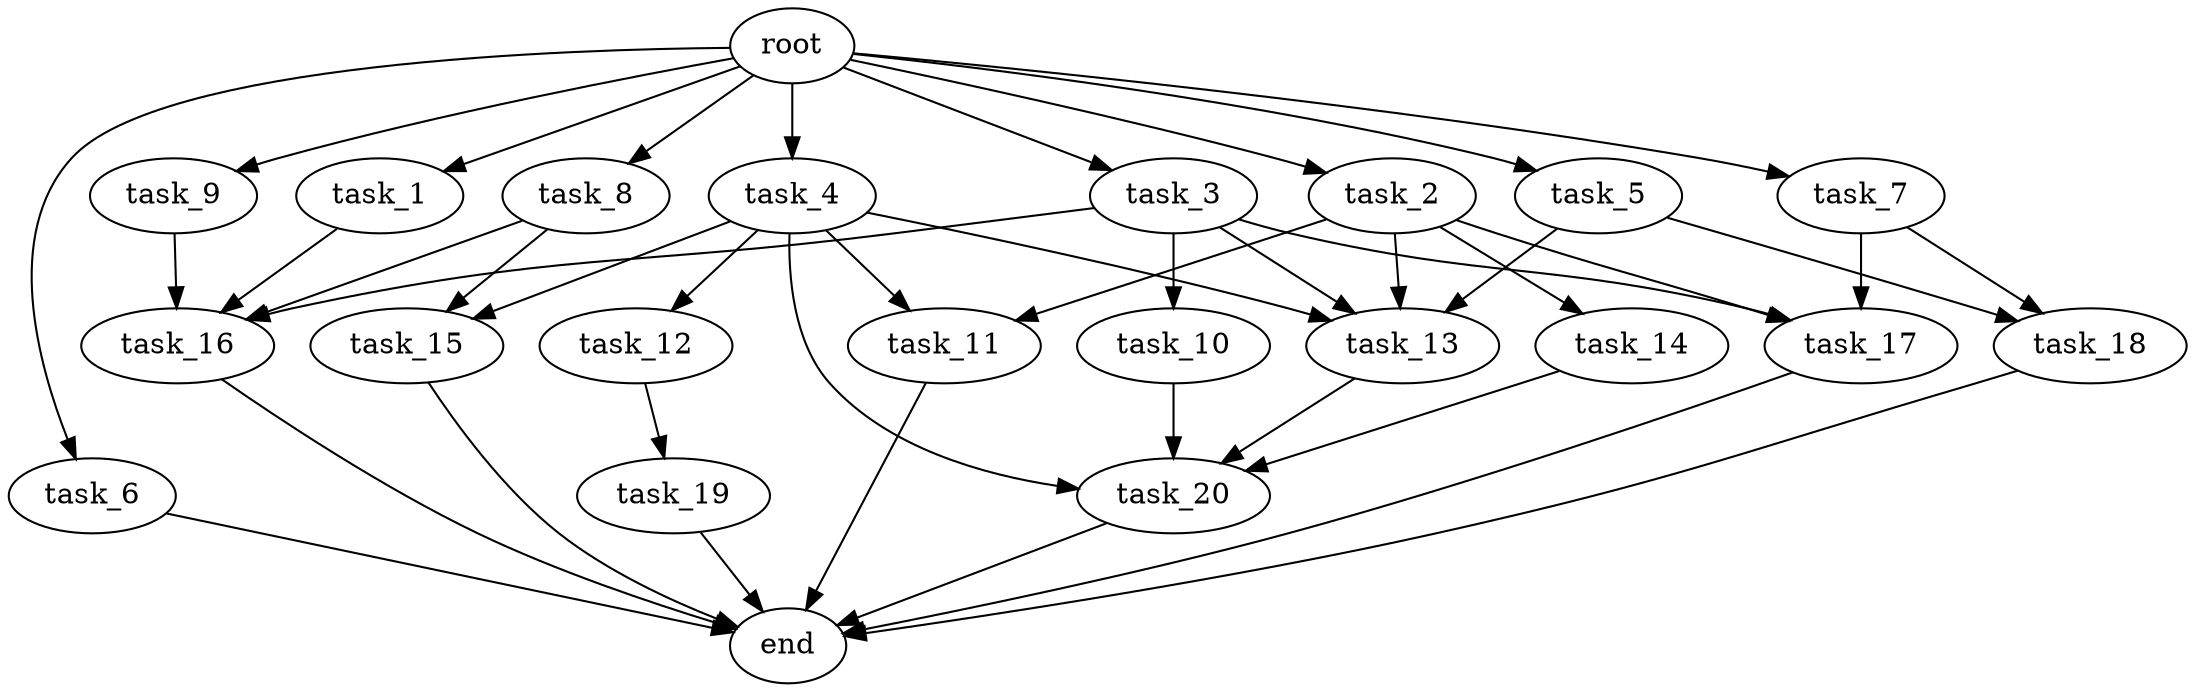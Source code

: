 digraph G {
  root [size="0.000000e+00"];
  task_1 [size="3.210049e+09"];
  task_2 [size="9.159408e+09"];
  task_3 [size="9.449932e+09"];
  task_4 [size="3.859373e+09"];
  task_5 [size="5.402833e+09"];
  task_6 [size="2.829007e+09"];
  task_7 [size="9.113448e+09"];
  task_8 [size="8.221269e+09"];
  task_9 [size="3.750205e+09"];
  task_10 [size="8.028365e+09"];
  task_11 [size="4.456123e+09"];
  task_12 [size="4.394728e+08"];
  task_13 [size="8.982918e+09"];
  task_14 [size="1.925931e+09"];
  task_15 [size="5.139433e+09"];
  task_16 [size="9.482170e+09"];
  task_17 [size="1.674781e+09"];
  task_18 [size="9.562806e+09"];
  task_19 [size="5.380210e+09"];
  task_20 [size="7.429853e+07"];
  end [size="0.000000e+00"];

  root -> task_1 [size="1.000000e-12"];
  root -> task_2 [size="1.000000e-12"];
  root -> task_3 [size="1.000000e-12"];
  root -> task_4 [size="1.000000e-12"];
  root -> task_5 [size="1.000000e-12"];
  root -> task_6 [size="1.000000e-12"];
  root -> task_7 [size="1.000000e-12"];
  root -> task_8 [size="1.000000e-12"];
  root -> task_9 [size="1.000000e-12"];
  task_1 -> task_16 [size="2.370542e+08"];
  task_2 -> task_11 [size="2.228062e+08"];
  task_2 -> task_13 [size="2.245729e+08"];
  task_2 -> task_14 [size="1.925931e+08"];
  task_2 -> task_17 [size="5.582602e+07"];
  task_3 -> task_10 [size="8.028365e+08"];
  task_3 -> task_13 [size="2.245729e+08"];
  task_3 -> task_16 [size="2.370542e+08"];
  task_3 -> task_17 [size="5.582602e+07"];
  task_4 -> task_11 [size="2.228062e+08"];
  task_4 -> task_12 [size="4.394728e+07"];
  task_4 -> task_13 [size="2.245729e+08"];
  task_4 -> task_15 [size="2.569717e+08"];
  task_4 -> task_20 [size="1.857463e+06"];
  task_5 -> task_13 [size="2.245729e+08"];
  task_5 -> task_18 [size="4.781403e+08"];
  task_6 -> end [size="1.000000e-12"];
  task_7 -> task_17 [size="5.582602e+07"];
  task_7 -> task_18 [size="4.781403e+08"];
  task_8 -> task_15 [size="2.569717e+08"];
  task_8 -> task_16 [size="2.370542e+08"];
  task_9 -> task_16 [size="2.370542e+08"];
  task_10 -> task_20 [size="1.857463e+06"];
  task_11 -> end [size="1.000000e-12"];
  task_12 -> task_19 [size="5.380210e+08"];
  task_13 -> task_20 [size="1.857463e+06"];
  task_14 -> task_20 [size="1.857463e+06"];
  task_15 -> end [size="1.000000e-12"];
  task_16 -> end [size="1.000000e-12"];
  task_17 -> end [size="1.000000e-12"];
  task_18 -> end [size="1.000000e-12"];
  task_19 -> end [size="1.000000e-12"];
  task_20 -> end [size="1.000000e-12"];
}
